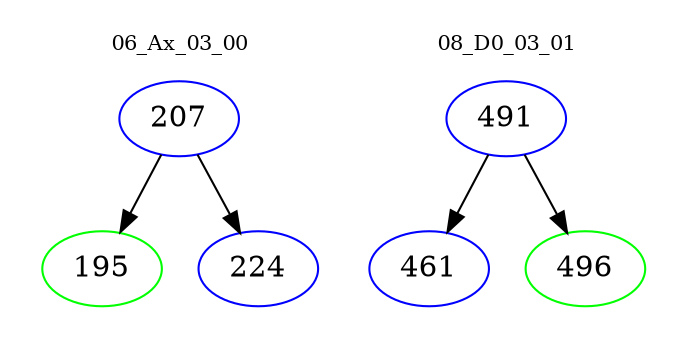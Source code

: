 digraph{
subgraph cluster_0 {
color = white
label = "06_Ax_03_00";
fontsize=10;
T0_207 [label="207", color="blue"]
T0_207 -> T0_195 [color="black"]
T0_195 [label="195", color="green"]
T0_207 -> T0_224 [color="black"]
T0_224 [label="224", color="blue"]
}
subgraph cluster_1 {
color = white
label = "08_D0_03_01";
fontsize=10;
T1_491 [label="491", color="blue"]
T1_491 -> T1_461 [color="black"]
T1_461 [label="461", color="blue"]
T1_491 -> T1_496 [color="black"]
T1_496 [label="496", color="green"]
}
}
